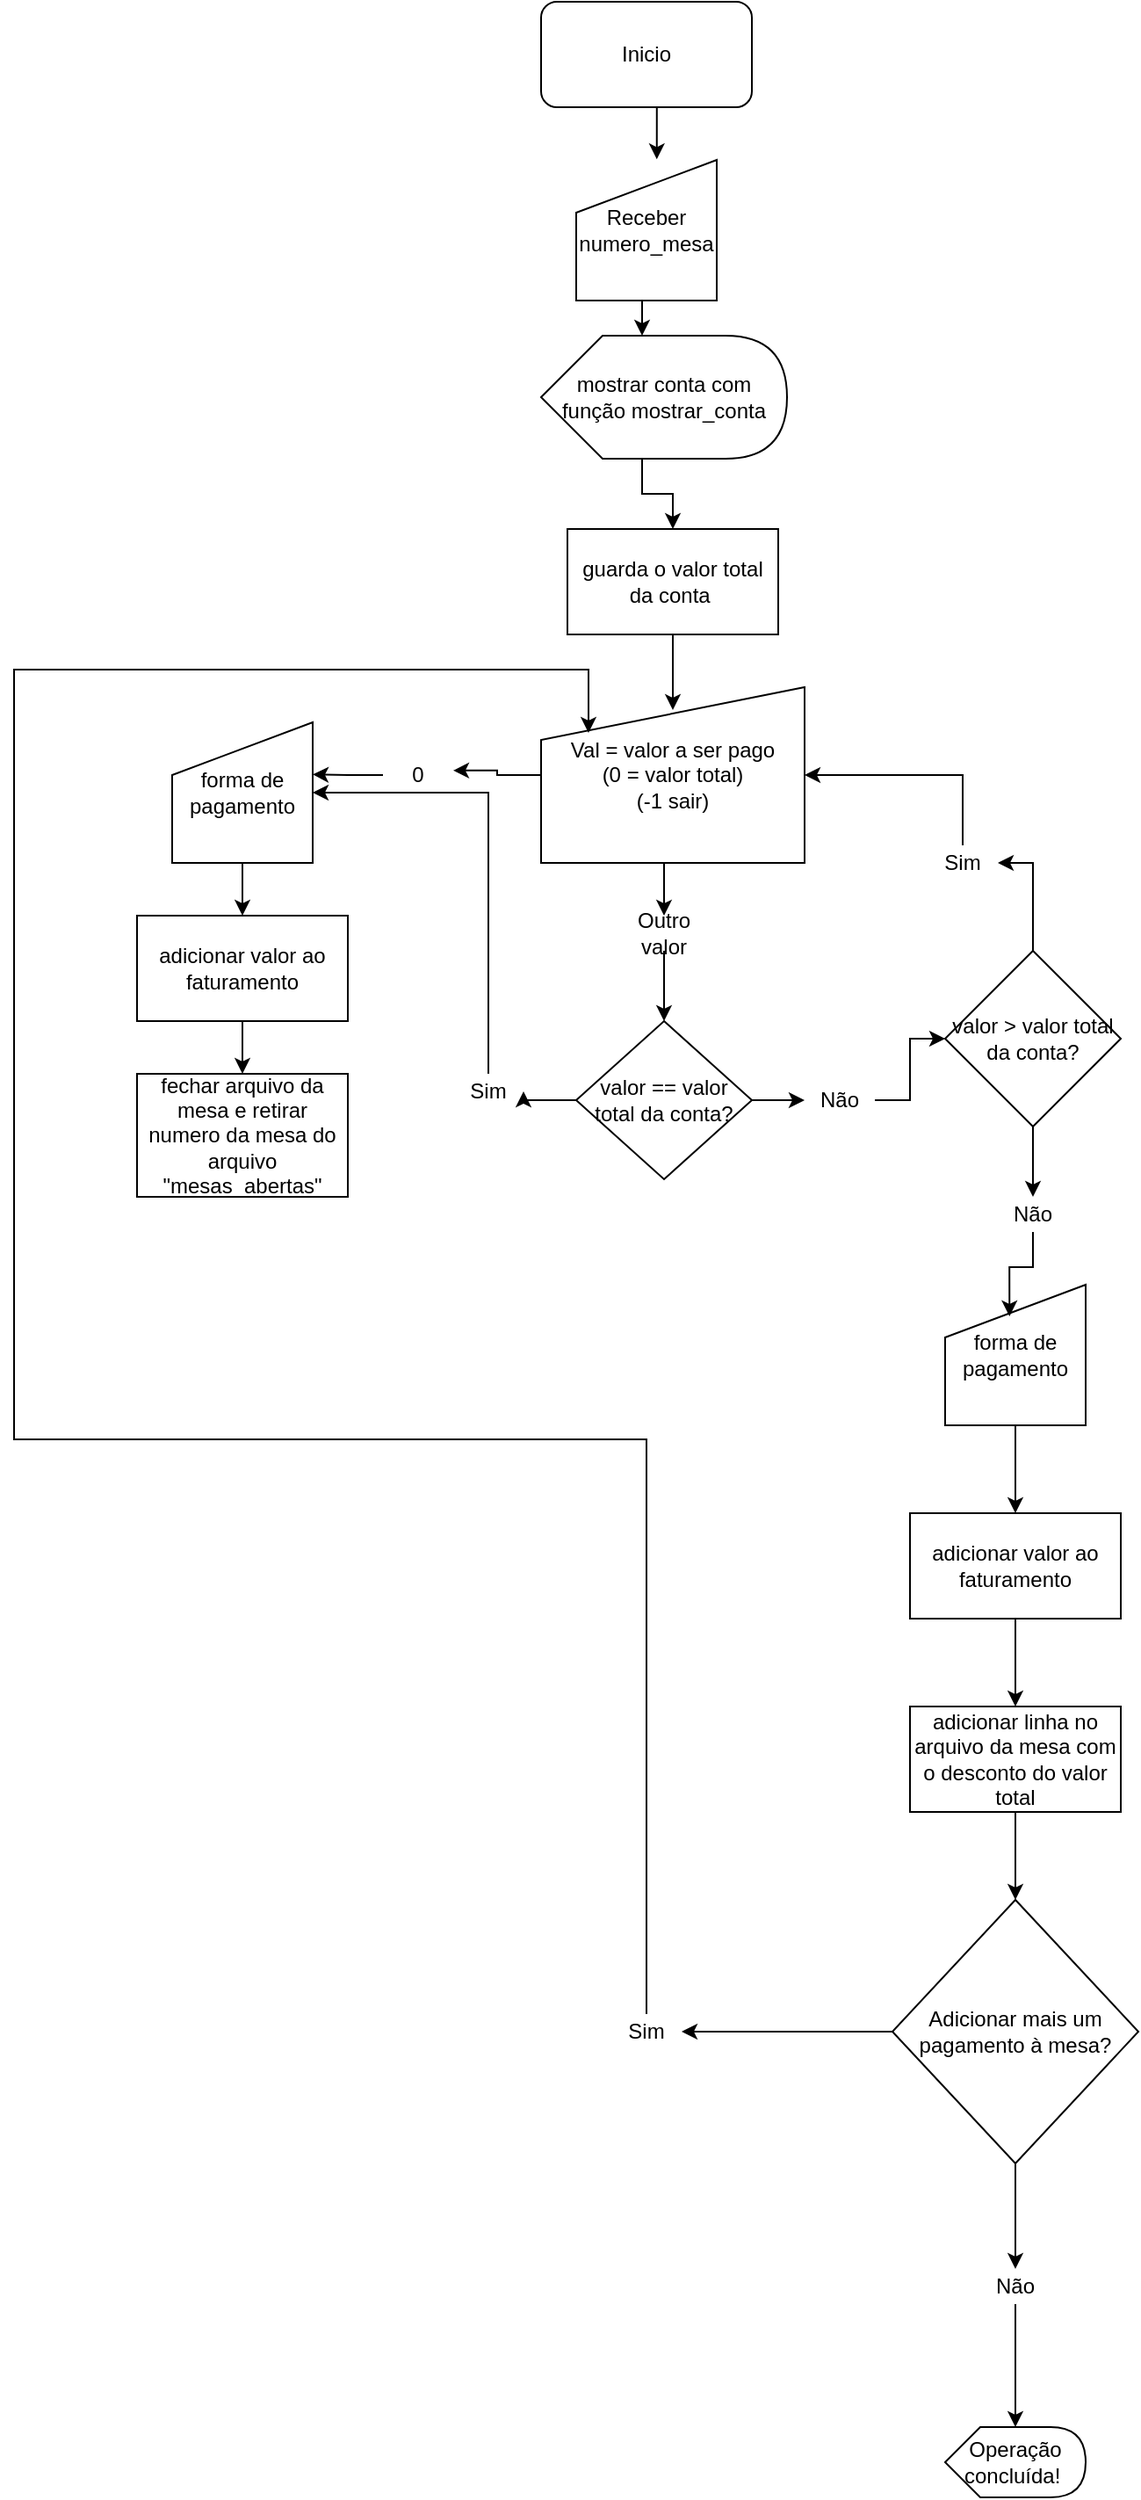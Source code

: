 <mxfile version="13.6.9" type="device"><diagram id="D16OjPLqpt9m1faeRNPF" name="Page-1"><mxGraphModel dx="942" dy="565" grid="1" gridSize="10" guides="1" tooltips="1" connect="1" arrows="1" fold="1" page="1" pageScale="1" pageWidth="850" pageHeight="1100" math="0" shadow="0"><root><mxCell id="0"/><mxCell id="1" parent="0"/><mxCell id="8_gCQJjhf36QGg1ETiFP-3" style="edgeStyle=orthogonalEdgeStyle;rounded=0;orthogonalLoop=1;jettySize=auto;html=1;exitX=0.5;exitY=1;exitDx=0;exitDy=0;entryX=0.549;entryY=-0.006;entryDx=0;entryDy=0;entryPerimeter=0;" parent="1" source="8_gCQJjhf36QGg1ETiFP-1" edge="1"><mxGeometry relative="1" as="geometry"><mxPoint x="475.88" y="99.64" as="targetPoint"/></mxGeometry></mxCell><mxCell id="8_gCQJjhf36QGg1ETiFP-1" value="Inicio" style="rounded=1;whiteSpace=wrap;html=1;" parent="1" vertex="1"><mxGeometry x="410" y="10" width="120" height="60" as="geometry"/></mxCell><mxCell id="8_gCQJjhf36QGg1ETiFP-6" style="edgeStyle=orthogonalEdgeStyle;rounded=0;orthogonalLoop=1;jettySize=auto;html=1;exitX=0.5;exitY=1;exitDx=0;exitDy=0;entryX=0;entryY=0;entryDx=57.5;entryDy=0;entryPerimeter=0;" parent="1" source="8_gCQJjhf36QGg1ETiFP-4" target="8_gCQJjhf36QGg1ETiFP-5" edge="1"><mxGeometry relative="1" as="geometry"/></mxCell><mxCell id="8_gCQJjhf36QGg1ETiFP-4" value="&lt;span&gt;Receber numero_mesa&lt;/span&gt;" style="shape=manualInput;whiteSpace=wrap;html=1;" parent="1" vertex="1"><mxGeometry x="430" y="100" width="80" height="80" as="geometry"/></mxCell><mxCell id="8_gCQJjhf36QGg1ETiFP-8" style="edgeStyle=orthogonalEdgeStyle;rounded=0;orthogonalLoop=1;jettySize=auto;html=1;exitX=0;exitY=0;exitDx=57.5;exitDy=70;exitPerimeter=0;entryX=0.5;entryY=0;entryDx=0;entryDy=0;" parent="1" source="8_gCQJjhf36QGg1ETiFP-5" target="8_gCQJjhf36QGg1ETiFP-19" edge="1"><mxGeometry relative="1" as="geometry"/></mxCell><mxCell id="8_gCQJjhf36QGg1ETiFP-5" value="mostrar conta com função mostrar_conta" style="shape=display;whiteSpace=wrap;html=1;" parent="1" vertex="1"><mxGeometry x="410" y="200" width="140" height="70" as="geometry"/></mxCell><mxCell id="8_gCQJjhf36QGg1ETiFP-10" style="edgeStyle=orthogonalEdgeStyle;rounded=0;orthogonalLoop=1;jettySize=auto;html=1;exitX=0;exitY=0.5;exitDx=0;exitDy=0;entryX=1;entryY=0.371;entryDx=0;entryDy=0;entryPerimeter=0;" parent="1" source="8_gCQJjhf36QGg1ETiFP-11" target="8_gCQJjhf36QGg1ETiFP-9" edge="1"><mxGeometry relative="1" as="geometry"/></mxCell><mxCell id="8_gCQJjhf36QGg1ETiFP-15" style="edgeStyle=orthogonalEdgeStyle;rounded=0;orthogonalLoop=1;jettySize=auto;html=1;exitX=0.5;exitY=1;exitDx=0;exitDy=0;entryX=0.5;entryY=0;entryDx=0;entryDy=0;" parent="1" source="8_gCQJjhf36QGg1ETiFP-7" target="8_gCQJjhf36QGg1ETiFP-14" edge="1"><mxGeometry relative="1" as="geometry"/></mxCell><mxCell id="8_gCQJjhf36QGg1ETiFP-7" value="Val = valor a ser pago &lt;br&gt;(0 = valor total)&lt;br&gt;(-1 sair)" style="shape=manualInput;whiteSpace=wrap;html=1;" parent="1" vertex="1"><mxGeometry x="410" y="400" width="150" height="100" as="geometry"/></mxCell><mxCell id="8_gCQJjhf36QGg1ETiFP-24" style="edgeStyle=orthogonalEdgeStyle;rounded=0;orthogonalLoop=1;jettySize=auto;html=1;exitX=0.5;exitY=1;exitDx=0;exitDy=0;entryX=0.5;entryY=0;entryDx=0;entryDy=0;" parent="1" source="8_gCQJjhf36QGg1ETiFP-9" target="8_gCQJjhf36QGg1ETiFP-23" edge="1"><mxGeometry relative="1" as="geometry"/></mxCell><mxCell id="8_gCQJjhf36QGg1ETiFP-9" value="forma de pagamento" style="shape=manualInput;whiteSpace=wrap;html=1;" parent="1" vertex="1"><mxGeometry x="200" y="420" width="80" height="80" as="geometry"/></mxCell><mxCell id="8_gCQJjhf36QGg1ETiFP-11" value="0" style="text;html=1;strokeColor=none;fillColor=none;align=center;verticalAlign=middle;whiteSpace=wrap;rounded=0;" parent="1" vertex="1"><mxGeometry x="320" y="440" width="40" height="20" as="geometry"/></mxCell><mxCell id="8_gCQJjhf36QGg1ETiFP-12" style="edgeStyle=orthogonalEdgeStyle;rounded=0;orthogonalLoop=1;jettySize=auto;html=1;exitX=0;exitY=0.5;exitDx=0;exitDy=0;entryX=1;entryY=0.371;entryDx=0;entryDy=0;entryPerimeter=0;" parent="1" source="8_gCQJjhf36QGg1ETiFP-7" target="8_gCQJjhf36QGg1ETiFP-11" edge="1"><mxGeometry relative="1" as="geometry"><mxPoint x="395" y="410" as="sourcePoint"/><mxPoint x="320" y="409.68" as="targetPoint"/></mxGeometry></mxCell><mxCell id="8_gCQJjhf36QGg1ETiFP-35" style="edgeStyle=orthogonalEdgeStyle;rounded=0;orthogonalLoop=1;jettySize=auto;html=1;exitX=0.5;exitY=1;exitDx=0;exitDy=0;entryX=0.5;entryY=0;entryDx=0;entryDy=0;" parent="1" source="8_gCQJjhf36QGg1ETiFP-13" target="8_gCQJjhf36QGg1ETiFP-34" edge="1"><mxGeometry relative="1" as="geometry"/></mxCell><mxCell id="8_gCQJjhf36QGg1ETiFP-37" style="edgeStyle=orthogonalEdgeStyle;rounded=0;orthogonalLoop=1;jettySize=auto;html=1;exitX=0;exitY=0.5;exitDx=0;exitDy=0;entryX=0;entryY=0.5;entryDx=0;entryDy=0;" parent="1" source="8_gCQJjhf36QGg1ETiFP-36" target="8_gCQJjhf36QGg1ETiFP-36" edge="1"><mxGeometry relative="1" as="geometry"/></mxCell><mxCell id="8_gCQJjhf36QGg1ETiFP-13" value="forma de pagamento" style="shape=manualInput;whiteSpace=wrap;html=1;" parent="1" vertex="1"><mxGeometry x="640" y="740" width="80" height="80" as="geometry"/></mxCell><mxCell id="8_gCQJjhf36QGg1ETiFP-17" style="edgeStyle=orthogonalEdgeStyle;rounded=0;orthogonalLoop=1;jettySize=auto;html=1;exitX=0.5;exitY=1;exitDx=0;exitDy=0;" parent="1" source="8_gCQJjhf36QGg1ETiFP-14" target="8_gCQJjhf36QGg1ETiFP-16" edge="1"><mxGeometry relative="1" as="geometry"/></mxCell><mxCell id="8_gCQJjhf36QGg1ETiFP-14" value="Outro valor" style="text;html=1;strokeColor=none;fillColor=none;align=center;verticalAlign=middle;whiteSpace=wrap;rounded=0;" parent="1" vertex="1"><mxGeometry x="460" y="530" width="40" height="20" as="geometry"/></mxCell><mxCell id="8_gCQJjhf36QGg1ETiFP-28" style="edgeStyle=orthogonalEdgeStyle;rounded=0;orthogonalLoop=1;jettySize=auto;html=1;exitX=0;exitY=0.5;exitDx=0;exitDy=0;entryX=1;entryY=0.5;entryDx=0;entryDy=0;" parent="1" source="8_gCQJjhf36QGg1ETiFP-16" target="8_gCQJjhf36QGg1ETiFP-27" edge="1"><mxGeometry relative="1" as="geometry"/></mxCell><mxCell id="8_gCQJjhf36QGg1ETiFP-32" style="edgeStyle=orthogonalEdgeStyle;rounded=0;orthogonalLoop=1;jettySize=auto;html=1;exitX=1;exitY=0.5;exitDx=0;exitDy=0;entryX=0;entryY=0.5;entryDx=0;entryDy=0;" parent="1" source="8_gCQJjhf36QGg1ETiFP-16" target="8_gCQJjhf36QGg1ETiFP-30" edge="1"><mxGeometry relative="1" as="geometry"/></mxCell><mxCell id="8_gCQJjhf36QGg1ETiFP-16" value="valor == valor total da conta?" style="rhombus;whiteSpace=wrap;html=1;" parent="1" vertex="1"><mxGeometry x="430" y="590" width="100" height="90" as="geometry"/></mxCell><mxCell id="8_gCQJjhf36QGg1ETiFP-22" style="edgeStyle=orthogonalEdgeStyle;rounded=0;orthogonalLoop=1;jettySize=auto;html=1;exitX=0.5;exitY=1;exitDx=0;exitDy=0;entryX=0.5;entryY=0.13;entryDx=0;entryDy=0;entryPerimeter=0;" parent="1" source="8_gCQJjhf36QGg1ETiFP-19" target="8_gCQJjhf36QGg1ETiFP-7" edge="1"><mxGeometry relative="1" as="geometry"/></mxCell><mxCell id="8_gCQJjhf36QGg1ETiFP-19" value="guarda o valor total da conta&amp;nbsp;" style="rounded=0;whiteSpace=wrap;html=1;" parent="1" vertex="1"><mxGeometry x="425" y="310" width="120" height="60" as="geometry"/></mxCell><mxCell id="8_gCQJjhf36QGg1ETiFP-26" style="edgeStyle=orthogonalEdgeStyle;rounded=0;orthogonalLoop=1;jettySize=auto;html=1;exitX=0.5;exitY=1;exitDx=0;exitDy=0;entryX=0.5;entryY=0;entryDx=0;entryDy=0;" parent="1" source="8_gCQJjhf36QGg1ETiFP-23" target="8_gCQJjhf36QGg1ETiFP-25" edge="1"><mxGeometry relative="1" as="geometry"/></mxCell><mxCell id="8_gCQJjhf36QGg1ETiFP-23" value="adicionar valor ao faturamento" style="rounded=0;whiteSpace=wrap;html=1;" parent="1" vertex="1"><mxGeometry x="180" y="530" width="120" height="60" as="geometry"/></mxCell><mxCell id="8_gCQJjhf36QGg1ETiFP-25" value="fechar arquivo da mesa e retirar numero da mesa do arquivo &quot;mesas_abertas&quot;" style="rounded=0;whiteSpace=wrap;html=1;" parent="1" vertex="1"><mxGeometry x="180" y="620" width="120" height="70" as="geometry"/></mxCell><mxCell id="8_gCQJjhf36QGg1ETiFP-29" style="edgeStyle=orthogonalEdgeStyle;rounded=0;orthogonalLoop=1;jettySize=auto;html=1;exitX=0.5;exitY=0;exitDx=0;exitDy=0;entryX=1;entryY=0.5;entryDx=0;entryDy=0;" parent="1" source="8_gCQJjhf36QGg1ETiFP-27" target="8_gCQJjhf36QGg1ETiFP-9" edge="1"><mxGeometry relative="1" as="geometry"/></mxCell><mxCell id="8_gCQJjhf36QGg1ETiFP-27" value="Sim" style="text;html=1;strokeColor=none;fillColor=none;align=center;verticalAlign=middle;whiteSpace=wrap;rounded=0;" parent="1" vertex="1"><mxGeometry x="360" y="620" width="40" height="20" as="geometry"/></mxCell><mxCell id="8_gCQJjhf36QGg1ETiFP-33" style="edgeStyle=orthogonalEdgeStyle;rounded=0;orthogonalLoop=1;jettySize=auto;html=1;exitX=1;exitY=0.5;exitDx=0;exitDy=0;entryX=0;entryY=0.5;entryDx=0;entryDy=0;" parent="1" source="8_gCQJjhf36QGg1ETiFP-30" target="8_gCQJjhf36QGg1ETiFP-36" edge="1"><mxGeometry relative="1" as="geometry"/></mxCell><mxCell id="8_gCQJjhf36QGg1ETiFP-30" value="Não" style="text;html=1;strokeColor=none;fillColor=none;align=center;verticalAlign=middle;whiteSpace=wrap;rounded=0;" parent="1" vertex="1"><mxGeometry x="560" y="625" width="40" height="20" as="geometry"/></mxCell><mxCell id="8_gCQJjhf36QGg1ETiFP-46" style="edgeStyle=orthogonalEdgeStyle;rounded=0;orthogonalLoop=1;jettySize=auto;html=1;exitX=0.5;exitY=1;exitDx=0;exitDy=0;" parent="1" source="8_gCQJjhf36QGg1ETiFP-34" target="8_gCQJjhf36QGg1ETiFP-45" edge="1"><mxGeometry relative="1" as="geometry"/></mxCell><mxCell id="8_gCQJjhf36QGg1ETiFP-34" value="adicionar valor ao faturamento" style="rounded=0;whiteSpace=wrap;html=1;" parent="1" vertex="1"><mxGeometry x="620" y="870" width="120" height="60" as="geometry"/></mxCell><mxCell id="8_gCQJjhf36QGg1ETiFP-40" style="edgeStyle=orthogonalEdgeStyle;rounded=0;orthogonalLoop=1;jettySize=auto;html=1;exitX=0.5;exitY=1;exitDx=0;exitDy=0;entryX=0.5;entryY=0;entryDx=0;entryDy=0;" parent="1" source="8_gCQJjhf36QGg1ETiFP-36" target="8_gCQJjhf36QGg1ETiFP-39" edge="1"><mxGeometry relative="1" as="geometry"/></mxCell><mxCell id="8_gCQJjhf36QGg1ETiFP-43" style="edgeStyle=orthogonalEdgeStyle;rounded=0;orthogonalLoop=1;jettySize=auto;html=1;exitX=0.5;exitY=0;exitDx=0;exitDy=0;entryX=1;entryY=0.5;entryDx=0;entryDy=0;" parent="1" source="8_gCQJjhf36QGg1ETiFP-36" target="8_gCQJjhf36QGg1ETiFP-42" edge="1"><mxGeometry relative="1" as="geometry"/></mxCell><mxCell id="8_gCQJjhf36QGg1ETiFP-36" value="valor &amp;gt; valor total da conta?" style="rhombus;whiteSpace=wrap;html=1;" parent="1" vertex="1"><mxGeometry x="640" y="550" width="100" height="100" as="geometry"/></mxCell><mxCell id="8_gCQJjhf36QGg1ETiFP-41" style="edgeStyle=orthogonalEdgeStyle;rounded=0;orthogonalLoop=1;jettySize=auto;html=1;exitX=0.5;exitY=1;exitDx=0;exitDy=0;entryX=0.458;entryY=0.225;entryDx=0;entryDy=0;entryPerimeter=0;" parent="1" source="8_gCQJjhf36QGg1ETiFP-39" target="8_gCQJjhf36QGg1ETiFP-13" edge="1"><mxGeometry relative="1" as="geometry"/></mxCell><mxCell id="8_gCQJjhf36QGg1ETiFP-39" value="Não" style="text;html=1;strokeColor=none;fillColor=none;align=center;verticalAlign=middle;whiteSpace=wrap;rounded=0;" parent="1" vertex="1"><mxGeometry x="670" y="690" width="40" height="20" as="geometry"/></mxCell><mxCell id="8_gCQJjhf36QGg1ETiFP-44" style="edgeStyle=orthogonalEdgeStyle;rounded=0;orthogonalLoop=1;jettySize=auto;html=1;exitX=0.5;exitY=0;exitDx=0;exitDy=0;entryX=1;entryY=0.5;entryDx=0;entryDy=0;" parent="1" source="8_gCQJjhf36QGg1ETiFP-42" target="8_gCQJjhf36QGg1ETiFP-7" edge="1"><mxGeometry relative="1" as="geometry"/></mxCell><mxCell id="8_gCQJjhf36QGg1ETiFP-42" value="Sim" style="text;html=1;strokeColor=none;fillColor=none;align=center;verticalAlign=middle;whiteSpace=wrap;rounded=0;" parent="1" vertex="1"><mxGeometry x="630" y="490" width="40" height="20" as="geometry"/></mxCell><mxCell id="sQl4VdPbbPuw7ucNc8zf-2" style="edgeStyle=orthogonalEdgeStyle;rounded=0;orthogonalLoop=1;jettySize=auto;html=1;exitX=0.5;exitY=1;exitDx=0;exitDy=0;entryX=0.5;entryY=0;entryDx=0;entryDy=0;" edge="1" parent="1" source="8_gCQJjhf36QGg1ETiFP-45" target="sQl4VdPbbPuw7ucNc8zf-1"><mxGeometry relative="1" as="geometry"/></mxCell><mxCell id="8_gCQJjhf36QGg1ETiFP-45" value="adicionar linha no arquivo da mesa com o desconto do valor total" style="rounded=0;whiteSpace=wrap;html=1;" parent="1" vertex="1"><mxGeometry x="620" y="980" width="120" height="60" as="geometry"/></mxCell><mxCell id="sQl4VdPbbPuw7ucNc8zf-4" style="edgeStyle=orthogonalEdgeStyle;rounded=0;orthogonalLoop=1;jettySize=auto;html=1;exitX=0;exitY=0.5;exitDx=0;exitDy=0;entryX=1;entryY=0.5;entryDx=0;entryDy=0;" edge="1" parent="1" source="sQl4VdPbbPuw7ucNc8zf-1" target="sQl4VdPbbPuw7ucNc8zf-3"><mxGeometry relative="1" as="geometry"/></mxCell><mxCell id="sQl4VdPbbPuw7ucNc8zf-7" style="edgeStyle=orthogonalEdgeStyle;rounded=0;orthogonalLoop=1;jettySize=auto;html=1;exitX=0.5;exitY=1;exitDx=0;exitDy=0;entryX=0.5;entryY=0;entryDx=0;entryDy=0;" edge="1" parent="1" source="sQl4VdPbbPuw7ucNc8zf-1" target="sQl4VdPbbPuw7ucNc8zf-6"><mxGeometry relative="1" as="geometry"/></mxCell><mxCell id="sQl4VdPbbPuw7ucNc8zf-1" value="Adicionar mais um pagamento à mesa?" style="rhombus;whiteSpace=wrap;html=1;" vertex="1" parent="1"><mxGeometry x="610" y="1090" width="140" height="150" as="geometry"/></mxCell><mxCell id="sQl4VdPbbPuw7ucNc8zf-5" style="edgeStyle=orthogonalEdgeStyle;rounded=0;orthogonalLoop=1;jettySize=auto;html=1;exitX=0.5;exitY=0;exitDx=0;exitDy=0;entryX=0.18;entryY=0.26;entryDx=0;entryDy=0;entryPerimeter=0;" edge="1" parent="1" source="sQl4VdPbbPuw7ucNc8zf-3" target="8_gCQJjhf36QGg1ETiFP-7"><mxGeometry relative="1" as="geometry"><Array as="points"><mxPoint x="470" y="828"/><mxPoint x="110" y="828"/><mxPoint x="110" y="390"/><mxPoint x="437" y="390"/></Array></mxGeometry></mxCell><mxCell id="sQl4VdPbbPuw7ucNc8zf-3" value="Sim" style="text;html=1;strokeColor=none;fillColor=none;align=center;verticalAlign=middle;whiteSpace=wrap;rounded=0;" vertex="1" parent="1"><mxGeometry x="450" y="1155" width="40" height="20" as="geometry"/></mxCell><mxCell id="sQl4VdPbbPuw7ucNc8zf-9" style="edgeStyle=orthogonalEdgeStyle;rounded=0;orthogonalLoop=1;jettySize=auto;html=1;exitX=0.5;exitY=1;exitDx=0;exitDy=0;entryX=0;entryY=0;entryDx=40;entryDy=0;entryPerimeter=0;" edge="1" parent="1" source="sQl4VdPbbPuw7ucNc8zf-6" target="sQl4VdPbbPuw7ucNc8zf-8"><mxGeometry relative="1" as="geometry"/></mxCell><mxCell id="sQl4VdPbbPuw7ucNc8zf-6" value="Não" style="text;html=1;strokeColor=none;fillColor=none;align=center;verticalAlign=middle;whiteSpace=wrap;rounded=0;" vertex="1" parent="1"><mxGeometry x="660" y="1300" width="40" height="20" as="geometry"/></mxCell><mxCell id="sQl4VdPbbPuw7ucNc8zf-8" value="Operação concluída!&amp;nbsp;" style="shape=display;whiteSpace=wrap;html=1;" vertex="1" parent="1"><mxGeometry x="640" y="1390" width="80" height="40" as="geometry"/></mxCell></root></mxGraphModel></diagram></mxfile>